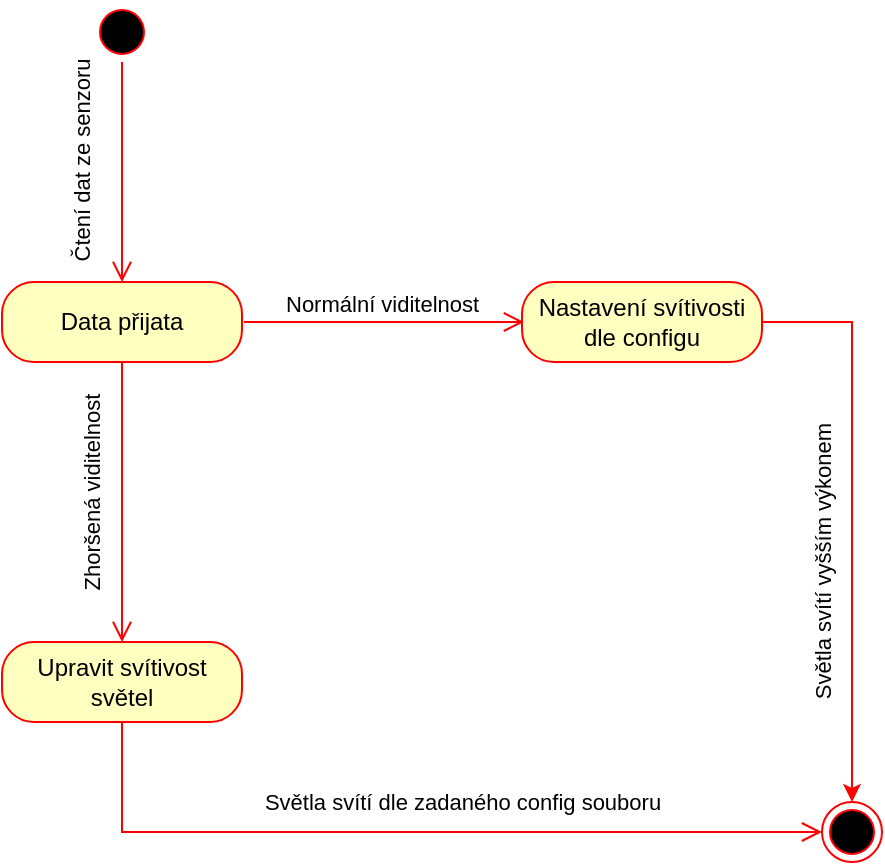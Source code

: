 <mxfile version="20.6.0" type="device"><diagram id="Fy7CdCetllehiquGEUtn" name="Stránka-1"><mxGraphModel dx="1102" dy="582" grid="1" gridSize="10" guides="1" tooltips="1" connect="1" arrows="1" fold="1" page="1" pageScale="1" pageWidth="827" pageHeight="1169" math="0" shadow="0"><root><mxCell id="0"/><mxCell id="1" parent="0"/><mxCell id="uKMyRWyw0AJdDDYUpAIX-1" value="" style="ellipse;html=1;shape=startState;fillColor=#000000;strokeColor=#ff0000;" parent="1" vertex="1"><mxGeometry x="155" y="20" width="30" height="30" as="geometry"/></mxCell><mxCell id="uKMyRWyw0AJdDDYUpAIX-2" value="" style="edgeStyle=orthogonalEdgeStyle;html=1;verticalAlign=bottom;endArrow=open;endSize=8;strokeColor=#ff0000;rounded=0;entryX=0.5;entryY=0;entryDx=0;entryDy=0;" parent="1" source="uKMyRWyw0AJdDDYUpAIX-1" target="uKMyRWyw0AJdDDYUpAIX-5" edge="1"><mxGeometry relative="1" as="geometry"><mxPoint x="170" y="160" as="targetPoint"/></mxGeometry></mxCell><mxCell id="uKMyRWyw0AJdDDYUpAIX-10" value="Čtení dat ze senzoru" style="edgeLabel;html=1;align=center;verticalAlign=middle;resizable=0;points=[];rotation=-90;" parent="uKMyRWyw0AJdDDYUpAIX-2" vertex="1" connectable="0"><mxGeometry x="-0.225" relative="1" as="geometry"><mxPoint x="-20" y="7" as="offset"/></mxGeometry></mxCell><mxCell id="uKMyRWyw0AJdDDYUpAIX-3" value="" style="ellipse;html=1;shape=endState;fillColor=#000000;strokeColor=#ff0000;" parent="1" vertex="1"><mxGeometry x="520" y="420" width="30" height="30" as="geometry"/></mxCell><mxCell id="uKMyRWyw0AJdDDYUpAIX-5" value="Data přijata" style="rounded=1;whiteSpace=wrap;html=1;arcSize=40;fontColor=#000000;fillColor=#ffffc0;strokeColor=#ff0000;" parent="1" vertex="1"><mxGeometry x="110" y="160" width="120" height="40" as="geometry"/></mxCell><mxCell id="uKMyRWyw0AJdDDYUpAIX-6" value="" style="edgeStyle=orthogonalEdgeStyle;html=1;verticalAlign=bottom;endArrow=open;endSize=8;strokeColor=#ff0000;rounded=0;entryX=0.5;entryY=0;entryDx=0;entryDy=0;" parent="1" source="uKMyRWyw0AJdDDYUpAIX-5" target="uKMyRWyw0AJdDDYUpAIX-17" edge="1"><mxGeometry relative="1" as="geometry"><mxPoint x="170" y="270" as="targetPoint"/></mxGeometry></mxCell><mxCell id="uKMyRWyw0AJdDDYUpAIX-8" value="Normální viditelnost" style="edgeStyle=orthogonalEdgeStyle;html=1;align=left;verticalAlign=bottom;endArrow=open;endSize=8;strokeColor=#ff0000;rounded=0;entryX=0;entryY=0.5;entryDx=0;entryDy=0;exitX=1;exitY=0.5;exitDx=0;exitDy=0;" parent="1" edge="1"><mxGeometry x="-0.729" relative="1" as="geometry"><mxPoint x="371" y="180" as="targetPoint"/><mxPoint as="offset"/><mxPoint x="231" y="180" as="sourcePoint"/><Array as="points"><mxPoint x="261" y="180"/><mxPoint x="261" y="180"/></Array></mxGeometry></mxCell><mxCell id="uKMyRWyw0AJdDDYUpAIX-19" style="edgeStyle=orthogonalEdgeStyle;rounded=0;orthogonalLoop=1;jettySize=auto;html=1;entryX=0.5;entryY=0;entryDx=0;entryDy=0;strokeColor=#FF0000;" parent="1" source="uKMyRWyw0AJdDDYUpAIX-13" target="uKMyRWyw0AJdDDYUpAIX-3" edge="1"><mxGeometry relative="1" as="geometry"/></mxCell><mxCell id="jfVm2atvMBnV6RktD3Cs-3" value="Světla svítí vyšším výkonem" style="edgeLabel;html=1;align=center;verticalAlign=middle;resizable=0;points=[];rotation=-90;" parent="uKMyRWyw0AJdDDYUpAIX-19" vertex="1" connectable="0"><mxGeometry x="0.305" y="-3" relative="1" as="geometry"><mxPoint x="-12" y="-21" as="offset"/></mxGeometry></mxCell><mxCell id="uKMyRWyw0AJdDDYUpAIX-13" value="Nastavení svítivosti dle configu" style="rounded=1;whiteSpace=wrap;html=1;arcSize=40;fontColor=#000000;fillColor=#ffffc0;strokeColor=#ff0000;" parent="1" vertex="1"><mxGeometry x="370" y="160" width="120" height="40" as="geometry"/></mxCell><mxCell id="uKMyRWyw0AJdDDYUpAIX-17" value="Upravit svítivost světel" style="rounded=1;whiteSpace=wrap;html=1;arcSize=40;fontColor=#000000;fillColor=#ffffc0;strokeColor=#ff0000;" parent="1" vertex="1"><mxGeometry x="110" y="340" width="120" height="40" as="geometry"/></mxCell><mxCell id="uKMyRWyw0AJdDDYUpAIX-18" value="" style="edgeStyle=orthogonalEdgeStyle;html=1;verticalAlign=bottom;endArrow=open;endSize=8;strokeColor=#ff0000;rounded=0;entryX=0;entryY=0.5;entryDx=0;entryDy=0;" parent="1" source="uKMyRWyw0AJdDDYUpAIX-17" target="uKMyRWyw0AJdDDYUpAIX-3" edge="1"><mxGeometry relative="1" as="geometry"><mxPoint x="170" y="510" as="targetPoint"/><Array as="points"><mxPoint x="170" y="435"/></Array></mxGeometry></mxCell><mxCell id="jfVm2atvMBnV6RktD3Cs-4" value="Světla svítí dle zadaného config souboru" style="edgeLabel;html=1;align=center;verticalAlign=middle;resizable=0;points=[];" parent="uKMyRWyw0AJdDDYUpAIX-18" vertex="1" connectable="0"><mxGeometry x="-0.18" y="2" relative="1" as="geometry"><mxPoint x="59" y="-13" as="offset"/></mxGeometry></mxCell><mxCell id="KtKMyxaf8RGo4pr3K0n--1" value="&lt;span style=&quot;font-size: 11px; text-align: left; background-color: rgb(255, 255, 255);&quot;&gt;Zhoršená viditelnost&lt;/span&gt;" style="text;html=1;strokeColor=none;fillColor=none;align=center;verticalAlign=middle;whiteSpace=wrap;rounded=0;rotation=-90;" vertex="1" parent="1"><mxGeometry x="90" y="250" width="130" height="30" as="geometry"/></mxCell></root></mxGraphModel></diagram></mxfile>